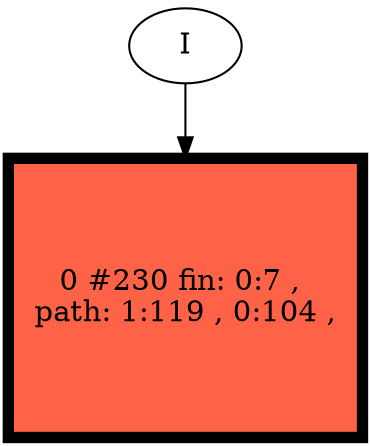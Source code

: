 // produced with flexfringe // 
digraph DFA {
	0 [label="root" shape=box];
		I -> 0;
	0 [ label="0 #230 fin: 0:7 , 
 path: 1:119 , 0:104 , " , style=filled, fillcolor="tomato", width=1.8629, height=1.8629, penwidth=5.44242];
}

